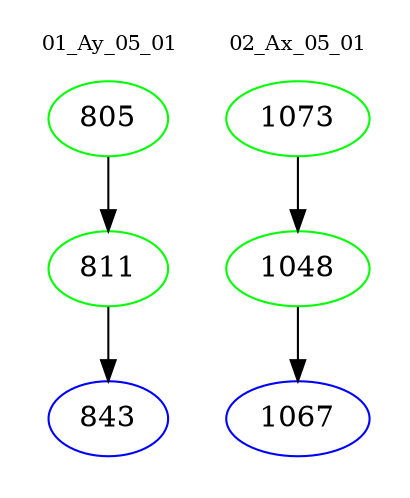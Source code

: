 digraph{
subgraph cluster_0 {
color = white
label = "01_Ay_05_01";
fontsize=10;
T0_805 [label="805", color="green"]
T0_805 -> T0_811 [color="black"]
T0_811 [label="811", color="green"]
T0_811 -> T0_843 [color="black"]
T0_843 [label="843", color="blue"]
}
subgraph cluster_1 {
color = white
label = "02_Ax_05_01";
fontsize=10;
T1_1073 [label="1073", color="green"]
T1_1073 -> T1_1048 [color="black"]
T1_1048 [label="1048", color="green"]
T1_1048 -> T1_1067 [color="black"]
T1_1067 [label="1067", color="blue"]
}
}

